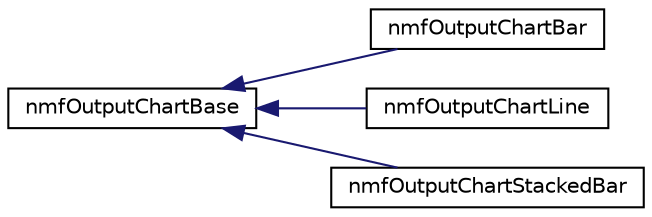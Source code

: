 digraph "Graphical Class Hierarchy"
{
 // LATEX_PDF_SIZE
  edge [fontname="Helvetica",fontsize="10",labelfontname="Helvetica",labelfontsize="10"];
  node [fontname="Helvetica",fontsize="10",shape=record];
  rankdir="LR";
  Node0 [label="nmfOutputChartBase",height=0.2,width=0.4,color="black", fillcolor="white", style="filled",URL="$classnmf_output_chart_base.html",tooltip=" "];
  Node0 -> Node1 [dir="back",color="midnightblue",fontsize="10",style="solid",fontname="Helvetica"];
  Node1 [label="nmfOutputChartBar",height=0.2,width=0.4,color="black", fillcolor="white", style="filled",URL="$classnmf_output_chart_bar.html",tooltip=" "];
  Node0 -> Node2 [dir="back",color="midnightblue",fontsize="10",style="solid",fontname="Helvetica"];
  Node2 [label="nmfOutputChartLine",height=0.2,width=0.4,color="black", fillcolor="white", style="filled",URL="$classnmf_output_chart_line.html",tooltip=" "];
  Node0 -> Node3 [dir="back",color="midnightblue",fontsize="10",style="solid",fontname="Helvetica"];
  Node3 [label="nmfOutputChartStackedBar",height=0.2,width=0.4,color="black", fillcolor="white", style="filled",URL="$classnmf_output_chart_stacked_bar.html",tooltip=" "];
}
